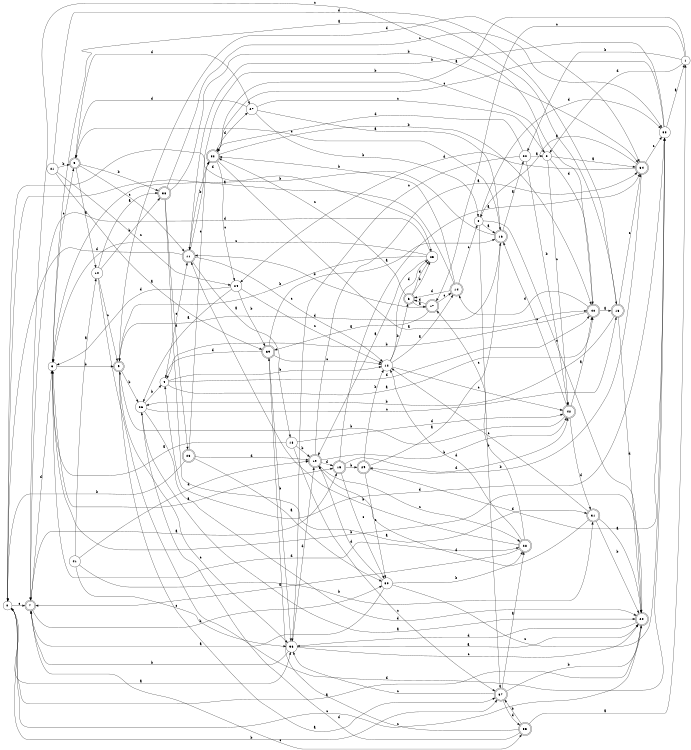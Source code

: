 digraph n35_3 {
__start0 [label="" shape="none"];

rankdir=LR;
size="8,5";

s0 [style="filled", color="black", fillcolor="white" shape="circle", label="0"];
s1 [style="filled", color="black", fillcolor="white" shape="circle", label="1"];
s2 [style="filled", color="black", fillcolor="white" shape="circle", label="2"];
s3 [style="filled", color="black", fillcolor="white" shape="circle", label="3"];
s4 [style="filled", color="black", fillcolor="white" shape="circle", label="4"];
s5 [style="rounded,filled", color="black", fillcolor="white" shape="doublecircle", label="5"];
s6 [style="rounded,filled", color="black", fillcolor="white" shape="doublecircle", label="6"];
s7 [style="rounded,filled", color="black", fillcolor="white" shape="doublecircle", label="7"];
s8 [style="filled", color="black", fillcolor="white" shape="circle", label="8"];
s9 [style="rounded,filled", color="black", fillcolor="white" shape="doublecircle", label="9"];
s10 [style="filled", color="black", fillcolor="white" shape="circle", label="10"];
s11 [style="rounded,filled", color="black", fillcolor="white" shape="doublecircle", label="11"];
s12 [style="filled", color="black", fillcolor="white" shape="circle", label="12"];
s13 [style="rounded,filled", color="black", fillcolor="white" shape="doublecircle", label="13"];
s14 [style="rounded,filled", color="black", fillcolor="white" shape="doublecircle", label="14"];
s15 [style="rounded,filled", color="black", fillcolor="white" shape="doublecircle", label="15"];
s16 [style="rounded,filled", color="black", fillcolor="white" shape="doublecircle", label="16"];
s17 [style="rounded,filled", color="black", fillcolor="white" shape="doublecircle", label="17"];
s18 [style="filled", color="black", fillcolor="white" shape="circle", label="18"];
s19 [style="rounded,filled", color="black", fillcolor="white" shape="doublecircle", label="19"];
s20 [style="rounded,filled", color="black", fillcolor="white" shape="doublecircle", label="20"];
s21 [style="filled", color="black", fillcolor="white" shape="circle", label="21"];
s22 [style="filled", color="black", fillcolor="white" shape="circle", label="22"];
s23 [style="rounded,filled", color="black", fillcolor="white" shape="doublecircle", label="23"];
s24 [style="filled", color="black", fillcolor="white" shape="circle", label="24"];
s25 [style="filled", color="black", fillcolor="white" shape="circle", label="25"];
s26 [style="filled", color="black", fillcolor="white" shape="circle", label="26"];
s27 [style="filled", color="black", fillcolor="white" shape="circle", label="27"];
s28 [style="rounded,filled", color="black", fillcolor="white" shape="doublecircle", label="28"];
s29 [style="rounded,filled", color="black", fillcolor="white" shape="doublecircle", label="29"];
s30 [style="filled", color="black", fillcolor="white" shape="circle", label="30"];
s31 [style="rounded,filled", color="black", fillcolor="white" shape="doublecircle", label="31"];
s32 [style="rounded,filled", color="black", fillcolor="white" shape="doublecircle", label="32"];
s33 [style="filled", color="black", fillcolor="white" shape="circle", label="33"];
s34 [style="rounded,filled", color="black", fillcolor="white" shape="doublecircle", label="34"];
s35 [style="rounded,filled", color="black", fillcolor="white" shape="doublecircle", label="35"];
s36 [style="filled", color="black", fillcolor="white" shape="circle", label="36"];
s37 [style="rounded,filled", color="black", fillcolor="white" shape="doublecircle", label="37"];
s38 [style="rounded,filled", color="black", fillcolor="white" shape="doublecircle", label="38"];
s39 [style="rounded,filled", color="black", fillcolor="white" shape="doublecircle", label="39"];
s40 [style="rounded,filled", color="black", fillcolor="white" shape="doublecircle", label="40"];
s41 [style="filled", color="black", fillcolor="white" shape="circle", label="41"];
s42 [style="rounded,filled", color="black", fillcolor="white" shape="doublecircle", label="42"];
s0 -> s36 [label="a"];
s0 -> s37 [label="b"];
s0 -> s7 [label="c"];
s0 -> s25 [label="d"];
s1 -> s32 [label="a"];
s1 -> s22 [label="b"];
s1 -> s17 [label="c"];
s1 -> s2 [label="d"];
s2 -> s34 [label="a"];
s2 -> s11 [label="b"];
s2 -> s42 [label="c"];
s2 -> s40 [label="d"];
s3 -> s15 [label="a"];
s3 -> s9 [label="b"];
s3 -> s5 [label="c"];
s3 -> s28 [label="d"];
s4 -> s40 [label="a"];
s4 -> s12 [label="b"];
s4 -> s11 [label="c"];
s4 -> s40 [label="d"];
s5 -> s10 [label="a"];
s5 -> s38 [label="b"];
s5 -> s11 [label="c"];
s5 -> s27 [label="d"];
s6 -> s17 [label="a"];
s6 -> s25 [label="b"];
s6 -> s32 [label="c"];
s6 -> s25 [label="d"];
s7 -> s15 [label="a"];
s7 -> s30 [label="b"];
s7 -> s35 [label="c"];
s7 -> s3 [label="d"];
s8 -> s16 [label="a"];
s8 -> s37 [label="b"];
s8 -> s20 [label="c"];
s8 -> s33 [label="d"];
s9 -> s37 [label="a"];
s9 -> s26 [label="b"];
s9 -> s36 [label="c"];
s9 -> s34 [label="d"];
s10 -> s38 [label="a"];
s10 -> s38 [label="b"];
s10 -> s9 [label="c"];
s10 -> s33 [label="d"];
s11 -> s18 [label="a"];
s11 -> s32 [label="b"];
s11 -> s12 [label="c"];
s11 -> s0 [label="d"];
s12 -> s14 [label="a"];
s12 -> s6 [label="b"];
s12 -> s42 [label="c"];
s12 -> s25 [label="d"];
s13 -> s3 [label="a"];
s13 -> s26 [label="b"];
s13 -> s34 [label="c"];
s13 -> s20 [label="d"];
s14 -> s0 [label="a"];
s14 -> s32 [label="b"];
s14 -> s8 [label="c"];
s14 -> s6 [label="d"];
s15 -> s34 [label="a"];
s15 -> s29 [label="b"];
s15 -> s30 [label="c"];
s15 -> s42 [label="d"];
s16 -> s22 [label="a"];
s16 -> s3 [label="b"];
s16 -> s5 [label="c"];
s16 -> s9 [label="d"];
s17 -> s39 [label="a"];
s17 -> s11 [label="b"];
s17 -> s14 [label="c"];
s17 -> s6 [label="d"];
s18 -> s3 [label="a"];
s18 -> s19 [label="b"];
s18 -> s37 [label="c"];
s18 -> s42 [label="d"];
s19 -> s34 [label="a"];
s19 -> s42 [label="b"];
s19 -> s28 [label="c"];
s19 -> s15 [label="d"];
s20 -> s0 [label="a"];
s20 -> s3 [label="b"];
s20 -> s0 [label="c"];
s20 -> s36 [label="d"];
s21 -> s39 [label="a"];
s21 -> s5 [label="b"];
s21 -> s24 [label="c"];
s21 -> s13 [label="d"];
s22 -> s2 [label="a"];
s22 -> s42 [label="b"];
s22 -> s36 [label="c"];
s22 -> s32 [label="d"];
s23 -> s30 [label="a"];
s23 -> s0 [label="b"];
s23 -> s32 [label="c"];
s23 -> s19 [label="d"];
s24 -> s26 [label="a"];
s24 -> s39 [label="b"];
s24 -> s12 [label="c"];
s24 -> s3 [label="d"];
s25 -> s19 [label="a"];
s25 -> s9 [label="b"];
s25 -> s3 [label="c"];
s25 -> s7 [label="d"];
s26 -> s20 [label="a"];
s26 -> s4 [label="b"];
s26 -> s13 [label="c"];
s26 -> s20 [label="d"];
s27 -> s16 [label="a"];
s27 -> s8 [label="b"];
s27 -> s2 [label="c"];
s27 -> s5 [label="d"];
s28 -> s7 [label="a"];
s28 -> s11 [label="b"];
s28 -> s17 [label="c"];
s28 -> s12 [label="d"];
s29 -> s16 [label="a"];
s29 -> s12 [label="b"];
s29 -> s30 [label="c"];
s29 -> s33 [label="d"];
s30 -> s7 [label="a"];
s30 -> s28 [label="b"];
s30 -> s33 [label="c"];
s30 -> s19 [label="d"];
s31 -> s20 [label="a"];
s31 -> s20 [label="b"];
s31 -> s12 [label="c"];
s31 -> s19 [label="d"];
s32 -> s40 [label="a"];
s32 -> s40 [label="b"];
s32 -> s24 [label="c"];
s32 -> s27 [label="d"];
s33 -> s1 [label="a"];
s33 -> s11 [label="b"];
s33 -> s32 [label="c"];
s33 -> s4 [label="d"];
s34 -> s8 [label="a"];
s34 -> s29 [label="b"];
s34 -> s33 [label="c"];
s34 -> s24 [label="d"];
s35 -> s1 [label="a"];
s35 -> s37 [label="b"];
s35 -> s39 [label="c"];
s35 -> s26 [label="d"];
s36 -> s20 [label="a"];
s36 -> s7 [label="b"];
s36 -> s20 [label="c"];
s36 -> s19 [label="d"];
s37 -> s28 [label="a"];
s37 -> s20 [label="b"];
s37 -> s36 [label="c"];
s37 -> s35 [label="d"];
s38 -> s31 [label="a"];
s38 -> s34 [label="b"];
s38 -> s33 [label="c"];
s38 -> s23 [label="d"];
s39 -> s16 [label="a"];
s39 -> s36 [label="b"];
s39 -> s12 [label="c"];
s39 -> s4 [label="d"];
s40 -> s13 [label="a"];
s40 -> s4 [label="b"];
s40 -> s7 [label="c"];
s40 -> s14 [label="d"];
s41 -> s10 [label="a"];
s41 -> s31 [label="b"];
s41 -> s36 [label="c"];
s41 -> s19 [label="d"];
s42 -> s40 [label="a"];
s42 -> s9 [label="b"];
s42 -> s16 [label="c"];
s42 -> s31 [label="d"];

}